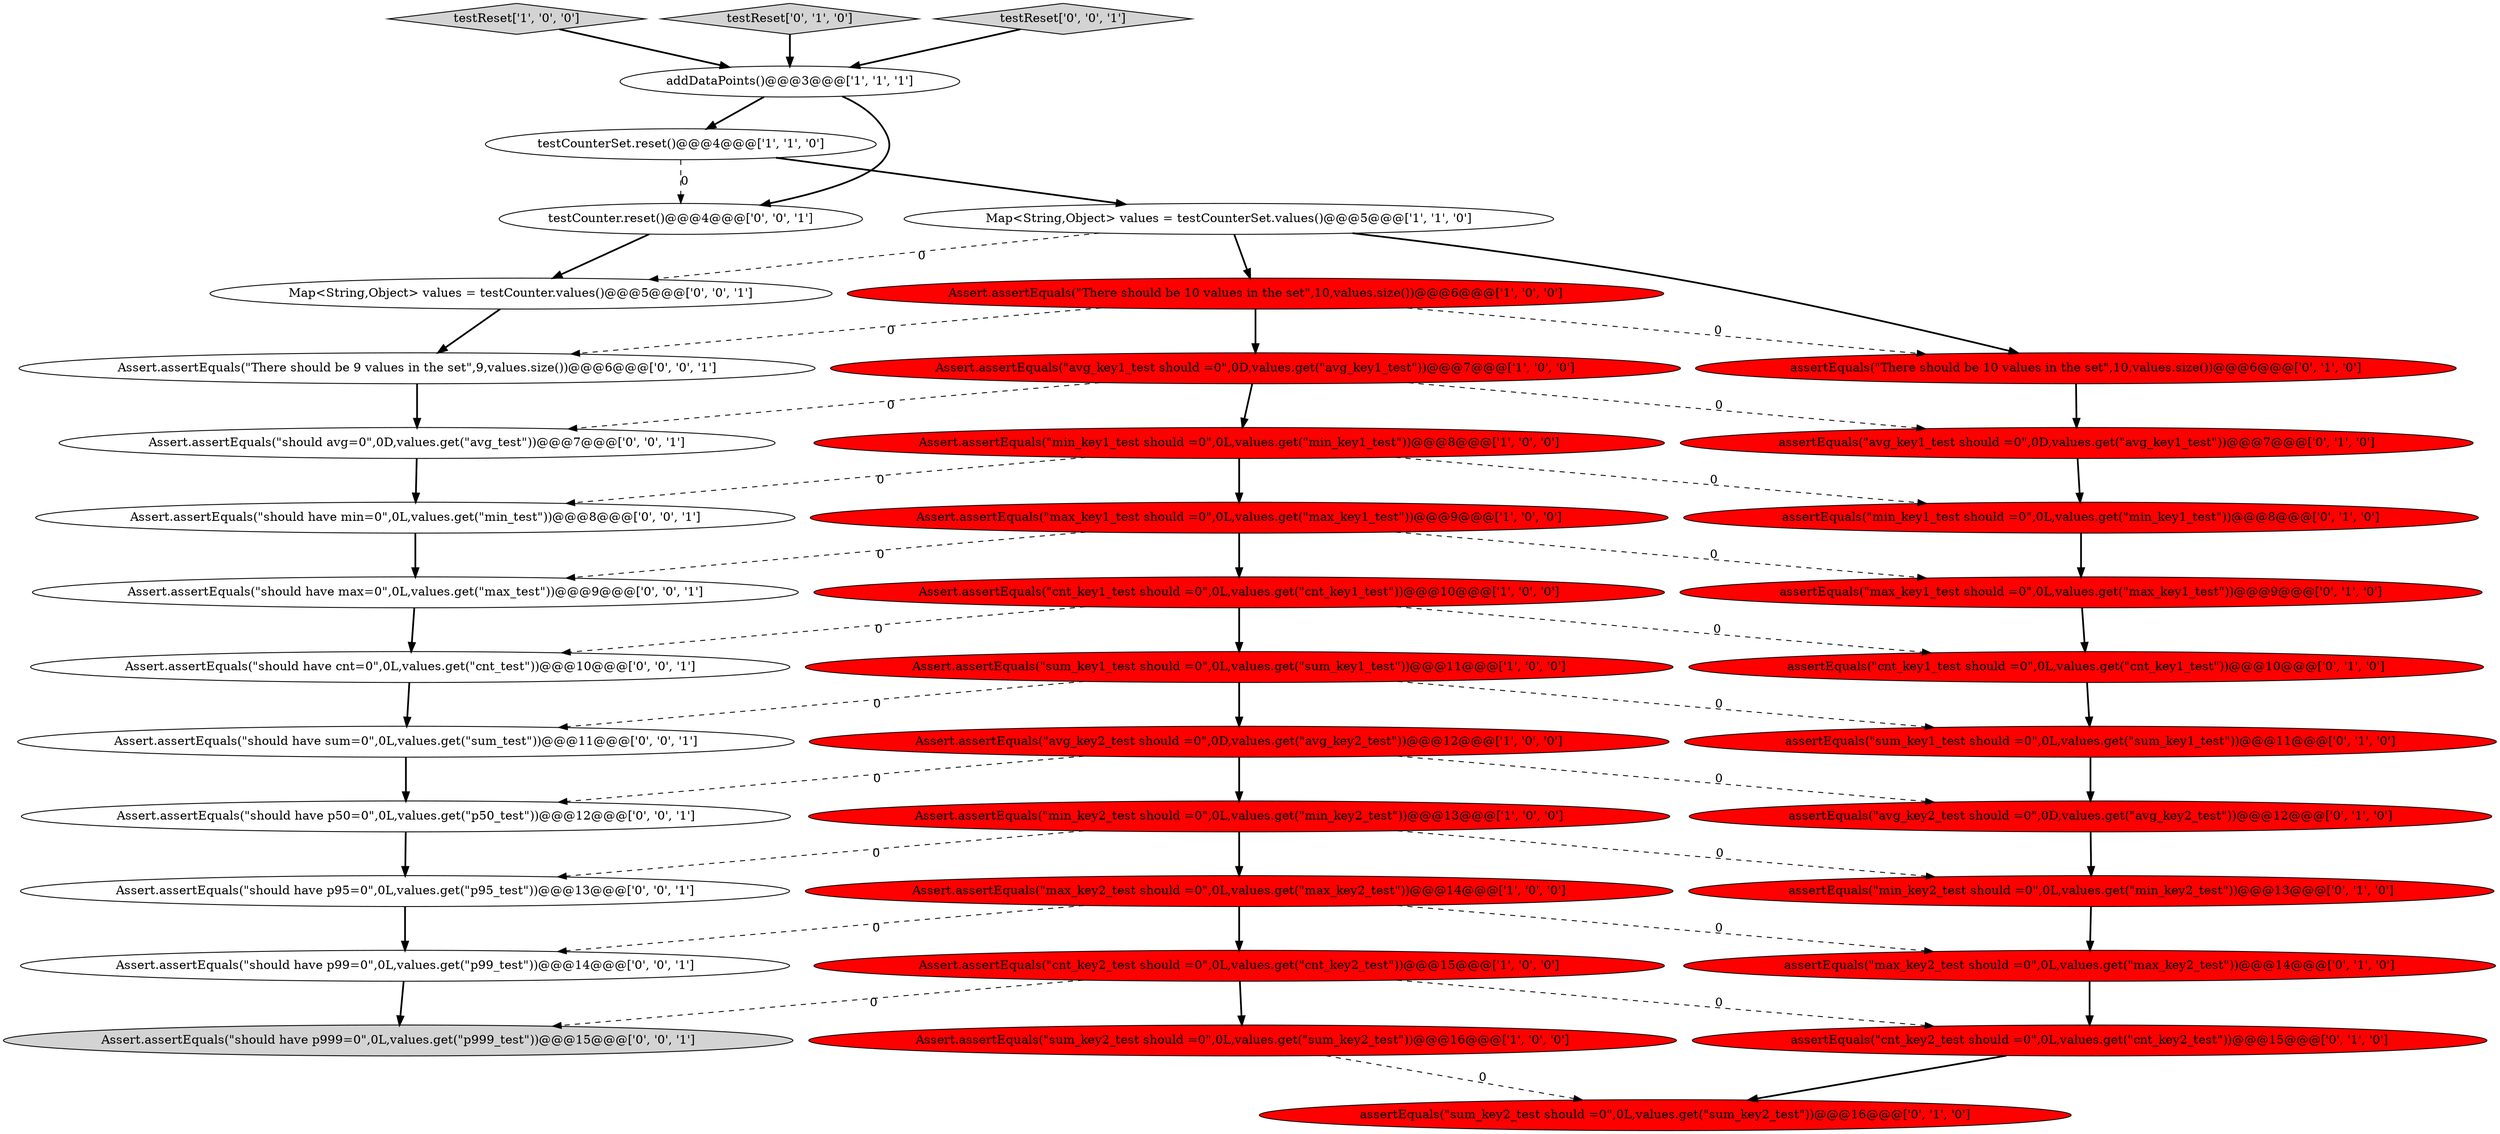 digraph {
8 [style = filled, label = "testCounterSet.reset()@@@4@@@['1', '1', '0']", fillcolor = white, shape = ellipse image = "AAA0AAABBB1BBB"];
2 [style = filled, label = "Assert.assertEquals(\"There should be 10 values in the set\",10,values.size())@@@6@@@['1', '0', '0']", fillcolor = red, shape = ellipse image = "AAA1AAABBB1BBB"];
27 [style = filled, label = "Assert.assertEquals(\"should have max=0\",0L,values.get(\"max_test\"))@@@9@@@['0', '0', '1']", fillcolor = white, shape = ellipse image = "AAA0AAABBB3BBB"];
28 [style = filled, label = "Assert.assertEquals(\"There should be 9 values in the set\",9,values.size())@@@6@@@['0', '0', '1']", fillcolor = white, shape = ellipse image = "AAA0AAABBB3BBB"];
11 [style = filled, label = "testReset['1', '0', '0']", fillcolor = lightgray, shape = diamond image = "AAA0AAABBB1BBB"];
1 [style = filled, label = "Assert.assertEquals(\"cnt_key1_test should =0\",0L,values.get(\"cnt_key1_test\"))@@@10@@@['1', '0', '0']", fillcolor = red, shape = ellipse image = "AAA1AAABBB1BBB"];
30 [style = filled, label = "Map<String,Object> values = testCounter.values()@@@5@@@['0', '0', '1']", fillcolor = white, shape = ellipse image = "AAA0AAABBB3BBB"];
25 [style = filled, label = "assertEquals(\"There should be 10 values in the set\",10,values.size())@@@6@@@['0', '1', '0']", fillcolor = red, shape = ellipse image = "AAA1AAABBB2BBB"];
17 [style = filled, label = "assertEquals(\"cnt_key1_test should =0\",0L,values.get(\"cnt_key1_test\"))@@@10@@@['0', '1', '0']", fillcolor = red, shape = ellipse image = "AAA1AAABBB2BBB"];
4 [style = filled, label = "Assert.assertEquals(\"cnt_key2_test should =0\",0L,values.get(\"cnt_key2_test\"))@@@15@@@['1', '0', '0']", fillcolor = red, shape = ellipse image = "AAA1AAABBB1BBB"];
21 [style = filled, label = "assertEquals(\"min_key2_test should =0\",0L,values.get(\"min_key2_test\"))@@@13@@@['0', '1', '0']", fillcolor = red, shape = ellipse image = "AAA1AAABBB2BBB"];
32 [style = filled, label = "Assert.assertEquals(\"should have p999=0\",0L,values.get(\"p999_test\"))@@@15@@@['0', '0', '1']", fillcolor = lightgray, shape = ellipse image = "AAA0AAABBB3BBB"];
7 [style = filled, label = "Assert.assertEquals(\"sum_key2_test should =0\",0L,values.get(\"sum_key2_test\"))@@@16@@@['1', '0', '0']", fillcolor = red, shape = ellipse image = "AAA1AAABBB1BBB"];
16 [style = filled, label = "testReset['0', '1', '0']", fillcolor = lightgray, shape = diamond image = "AAA0AAABBB2BBB"];
20 [style = filled, label = "assertEquals(\"max_key2_test should =0\",0L,values.get(\"max_key2_test\"))@@@14@@@['0', '1', '0']", fillcolor = red, shape = ellipse image = "AAA1AAABBB2BBB"];
26 [style = filled, label = "assertEquals(\"sum_key2_test should =0\",0L,values.get(\"sum_key2_test\"))@@@16@@@['0', '1', '0']", fillcolor = red, shape = ellipse image = "AAA1AAABBB2BBB"];
12 [style = filled, label = "Map<String,Object> values = testCounterSet.values()@@@5@@@['1', '1', '0']", fillcolor = white, shape = ellipse image = "AAA0AAABBB1BBB"];
9 [style = filled, label = "Assert.assertEquals(\"min_key1_test should =0\",0L,values.get(\"min_key1_test\"))@@@8@@@['1', '0', '0']", fillcolor = red, shape = ellipse image = "AAA1AAABBB1BBB"];
13 [style = filled, label = "Assert.assertEquals(\"sum_key1_test should =0\",0L,values.get(\"sum_key1_test\"))@@@11@@@['1', '0', '0']", fillcolor = red, shape = ellipse image = "AAA1AAABBB1BBB"];
10 [style = filled, label = "Assert.assertEquals(\"avg_key1_test should =0\",0D,values.get(\"avg_key1_test\"))@@@7@@@['1', '0', '0']", fillcolor = red, shape = ellipse image = "AAA1AAABBB1BBB"];
3 [style = filled, label = "Assert.assertEquals(\"max_key2_test should =0\",0L,values.get(\"max_key2_test\"))@@@14@@@['1', '0', '0']", fillcolor = red, shape = ellipse image = "AAA1AAABBB1BBB"];
19 [style = filled, label = "assertEquals(\"cnt_key2_test should =0\",0L,values.get(\"cnt_key2_test\"))@@@15@@@['0', '1', '0']", fillcolor = red, shape = ellipse image = "AAA1AAABBB2BBB"];
14 [style = filled, label = "Assert.assertEquals(\"min_key2_test should =0\",0L,values.get(\"min_key2_test\"))@@@13@@@['1', '0', '0']", fillcolor = red, shape = ellipse image = "AAA1AAABBB1BBB"];
5 [style = filled, label = "addDataPoints()@@@3@@@['1', '1', '1']", fillcolor = white, shape = ellipse image = "AAA0AAABBB1BBB"];
33 [style = filled, label = "testCounter.reset()@@@4@@@['0', '0', '1']", fillcolor = white, shape = ellipse image = "AAA0AAABBB3BBB"];
38 [style = filled, label = "Assert.assertEquals(\"should have sum=0\",0L,values.get(\"sum_test\"))@@@11@@@['0', '0', '1']", fillcolor = white, shape = ellipse image = "AAA0AAABBB3BBB"];
15 [style = filled, label = "assertEquals(\"avg_key1_test should =0\",0D,values.get(\"avg_key1_test\"))@@@7@@@['0', '1', '0']", fillcolor = red, shape = ellipse image = "AAA1AAABBB2BBB"];
22 [style = filled, label = "assertEquals(\"min_key1_test should =0\",0L,values.get(\"min_key1_test\"))@@@8@@@['0', '1', '0']", fillcolor = red, shape = ellipse image = "AAA1AAABBB2BBB"];
34 [style = filled, label = "Assert.assertEquals(\"should have p50=0\",0L,values.get(\"p50_test\"))@@@12@@@['0', '0', '1']", fillcolor = white, shape = ellipse image = "AAA0AAABBB3BBB"];
39 [style = filled, label = "Assert.assertEquals(\"should have p99=0\",0L,values.get(\"p99_test\"))@@@14@@@['0', '0', '1']", fillcolor = white, shape = ellipse image = "AAA0AAABBB3BBB"];
23 [style = filled, label = "assertEquals(\"sum_key1_test should =0\",0L,values.get(\"sum_key1_test\"))@@@11@@@['0', '1', '0']", fillcolor = red, shape = ellipse image = "AAA1AAABBB2BBB"];
35 [style = filled, label = "Assert.assertEquals(\"should avg=0\",0D,values.get(\"avg_test\"))@@@7@@@['0', '0', '1']", fillcolor = white, shape = ellipse image = "AAA0AAABBB3BBB"];
24 [style = filled, label = "assertEquals(\"max_key1_test should =0\",0L,values.get(\"max_key1_test\"))@@@9@@@['0', '1', '0']", fillcolor = red, shape = ellipse image = "AAA1AAABBB2BBB"];
18 [style = filled, label = "assertEquals(\"avg_key2_test should =0\",0D,values.get(\"avg_key2_test\"))@@@12@@@['0', '1', '0']", fillcolor = red, shape = ellipse image = "AAA1AAABBB2BBB"];
29 [style = filled, label = "Assert.assertEquals(\"should have p95=0\",0L,values.get(\"p95_test\"))@@@13@@@['0', '0', '1']", fillcolor = white, shape = ellipse image = "AAA0AAABBB3BBB"];
37 [style = filled, label = "testReset['0', '0', '1']", fillcolor = lightgray, shape = diamond image = "AAA0AAABBB3BBB"];
6 [style = filled, label = "Assert.assertEquals(\"avg_key2_test should =0\",0D,values.get(\"avg_key2_test\"))@@@12@@@['1', '0', '0']", fillcolor = red, shape = ellipse image = "AAA1AAABBB1BBB"];
31 [style = filled, label = "Assert.assertEquals(\"should have cnt=0\",0L,values.get(\"cnt_test\"))@@@10@@@['0', '0', '1']", fillcolor = white, shape = ellipse image = "AAA0AAABBB3BBB"];
0 [style = filled, label = "Assert.assertEquals(\"max_key1_test should =0\",0L,values.get(\"max_key1_test\"))@@@9@@@['1', '0', '0']", fillcolor = red, shape = ellipse image = "AAA1AAABBB1BBB"];
36 [style = filled, label = "Assert.assertEquals(\"should have min=0\",0L,values.get(\"min_test\"))@@@8@@@['0', '0', '1']", fillcolor = white, shape = ellipse image = "AAA0AAABBB3BBB"];
9->36 [style = dashed, label="0"];
10->15 [style = dashed, label="0"];
14->3 [style = bold, label=""];
5->8 [style = bold, label=""];
34->29 [style = bold, label=""];
9->0 [style = bold, label=""];
5->33 [style = bold, label=""];
29->39 [style = bold, label=""];
8->33 [style = dashed, label="0"];
3->39 [style = dashed, label="0"];
1->31 [style = dashed, label="0"];
27->31 [style = bold, label=""];
9->22 [style = dashed, label="0"];
31->38 [style = bold, label=""];
0->27 [style = dashed, label="0"];
13->38 [style = dashed, label="0"];
12->30 [style = dashed, label="0"];
6->34 [style = dashed, label="0"];
2->10 [style = bold, label=""];
13->23 [style = dashed, label="0"];
3->4 [style = bold, label=""];
1->13 [style = bold, label=""];
17->23 [style = bold, label=""];
4->7 [style = bold, label=""];
15->22 [style = bold, label=""];
6->18 [style = dashed, label="0"];
6->14 [style = bold, label=""];
37->5 [style = bold, label=""];
4->32 [style = dashed, label="0"];
11->5 [style = bold, label=""];
12->2 [style = bold, label=""];
28->35 [style = bold, label=""];
1->17 [style = dashed, label="0"];
30->28 [style = bold, label=""];
21->20 [style = bold, label=""];
36->27 [style = bold, label=""];
0->1 [style = bold, label=""];
12->25 [style = bold, label=""];
19->26 [style = bold, label=""];
39->32 [style = bold, label=""];
3->20 [style = dashed, label="0"];
24->17 [style = bold, label=""];
2->28 [style = dashed, label="0"];
38->34 [style = bold, label=""];
2->25 [style = dashed, label="0"];
33->30 [style = bold, label=""];
25->15 [style = bold, label=""];
16->5 [style = bold, label=""];
0->24 [style = dashed, label="0"];
4->19 [style = dashed, label="0"];
14->21 [style = dashed, label="0"];
10->9 [style = bold, label=""];
22->24 [style = bold, label=""];
13->6 [style = bold, label=""];
18->21 [style = bold, label=""];
35->36 [style = bold, label=""];
20->19 [style = bold, label=""];
7->26 [style = dashed, label="0"];
14->29 [style = dashed, label="0"];
10->35 [style = dashed, label="0"];
23->18 [style = bold, label=""];
8->12 [style = bold, label=""];
}
